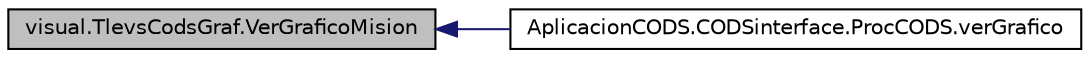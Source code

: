 digraph G
{
  edge [fontname="Helvetica",fontsize="10",labelfontname="Helvetica",labelfontsize="10"];
  node [fontname="Helvetica",fontsize="10",shape=record];
  rankdir="LR";
  Node1 [label="visual.TlevsCodsGraf.VerGraficoMision",height=0.2,width=0.4,color="black", fillcolor="grey75", style="filled" fontcolor="black"];
  Node1 -> Node2 [dir="back",color="midnightblue",fontsize="10",style="solid",fontname="Helvetica"];
  Node2 [label="AplicacionCODS.CODSinterface.ProcCODS.verGrafico",height=0.2,width=0.4,color="black", fillcolor="white", style="filled",URL="$class_aplicacion_c_o_d_s_1_1_c_o_d_sinterface_1_1_proc_c_o_d_s.html#a3d13e2f044a04bce0b85755344fc16b2"];
}
